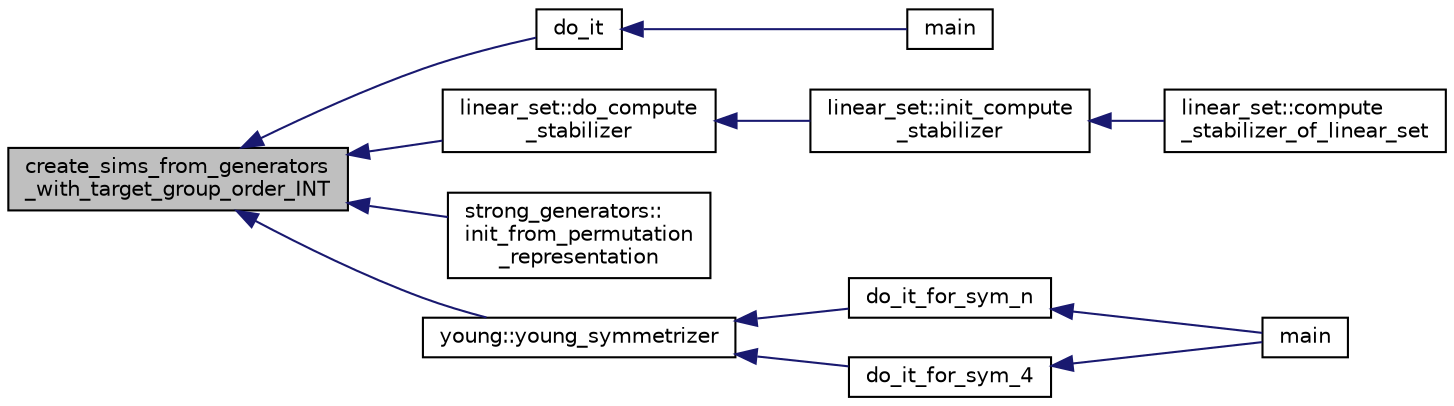 digraph "create_sims_from_generators_with_target_group_order_INT"
{
  edge [fontname="Helvetica",fontsize="10",labelfontname="Helvetica",labelfontsize="10"];
  node [fontname="Helvetica",fontsize="10",shape=record];
  rankdir="LR";
  Node97 [label="create_sims_from_generators\l_with_target_group_order_INT",height=0.2,width=0.4,color="black", fillcolor="grey75", style="filled", fontcolor="black"];
  Node97 -> Node98 [dir="back",color="midnightblue",fontsize="10",style="solid",fontname="Helvetica"];
  Node98 [label="do_it",height=0.2,width=0.4,color="black", fillcolor="white", style="filled",URL="$d0/d7a/shrikhande_8_c.html#a23101cedc65bbf814b3b9ae081665765"];
  Node98 -> Node99 [dir="back",color="midnightblue",fontsize="10",style="solid",fontname="Helvetica"];
  Node99 [label="main",height=0.2,width=0.4,color="black", fillcolor="white", style="filled",URL="$d0/d7a/shrikhande_8_c.html#a3c04138a5bfe5d72780bb7e82a18e627"];
  Node97 -> Node100 [dir="back",color="midnightblue",fontsize="10",style="solid",fontname="Helvetica"];
  Node100 [label="linear_set::do_compute\l_stabilizer",height=0.2,width=0.4,color="black", fillcolor="white", style="filled",URL="$dd/d86/classlinear__set.html#ae8f58ded28fb5370f4459cca42b7463b"];
  Node100 -> Node101 [dir="back",color="midnightblue",fontsize="10",style="solid",fontname="Helvetica"];
  Node101 [label="linear_set::init_compute\l_stabilizer",height=0.2,width=0.4,color="black", fillcolor="white", style="filled",URL="$dd/d86/classlinear__set.html#a0cc3eaec1896fdc977b62e94623b055b"];
  Node101 -> Node102 [dir="back",color="midnightblue",fontsize="10",style="solid",fontname="Helvetica"];
  Node102 [label="linear_set::compute\l_stabilizer_of_linear_set",height=0.2,width=0.4,color="black", fillcolor="white", style="filled",URL="$dd/d86/classlinear__set.html#a098a133edfbaae0fd347a69c50bdbee2"];
  Node97 -> Node103 [dir="back",color="midnightblue",fontsize="10",style="solid",fontname="Helvetica"];
  Node103 [label="strong_generators::\linit_from_permutation\l_representation",height=0.2,width=0.4,color="black", fillcolor="white", style="filled",URL="$dc/d09/classstrong__generators.html#a709dd6fd8aed3f80b1f9873753132bc4"];
  Node97 -> Node104 [dir="back",color="midnightblue",fontsize="10",style="solid",fontname="Helvetica"];
  Node104 [label="young::young_symmetrizer",height=0.2,width=0.4,color="black", fillcolor="white", style="filled",URL="$dd/d68/classyoung.html#aa278452dc9aa374d4f84cf0e4d0204bf"];
  Node104 -> Node105 [dir="back",color="midnightblue",fontsize="10",style="solid",fontname="Helvetica"];
  Node105 [label="do_it_for_sym_n",height=0.2,width=0.4,color="black", fillcolor="white", style="filled",URL="$d0/d87/group__ring_8_c.html#a7da1c84aee65e2c8fd4b83f0809835ad"];
  Node105 -> Node106 [dir="back",color="midnightblue",fontsize="10",style="solid",fontname="Helvetica"];
  Node106 [label="main",height=0.2,width=0.4,color="black", fillcolor="white", style="filled",URL="$d0/d87/group__ring_8_c.html#a3c04138a5bfe5d72780bb7e82a18e627"];
  Node104 -> Node107 [dir="back",color="midnightblue",fontsize="10",style="solid",fontname="Helvetica"];
  Node107 [label="do_it_for_sym_4",height=0.2,width=0.4,color="black", fillcolor="white", style="filled",URL="$d0/d87/group__ring_8_c.html#aed9b25712c762c878090038e97568d07"];
  Node107 -> Node106 [dir="back",color="midnightblue",fontsize="10",style="solid",fontname="Helvetica"];
}
